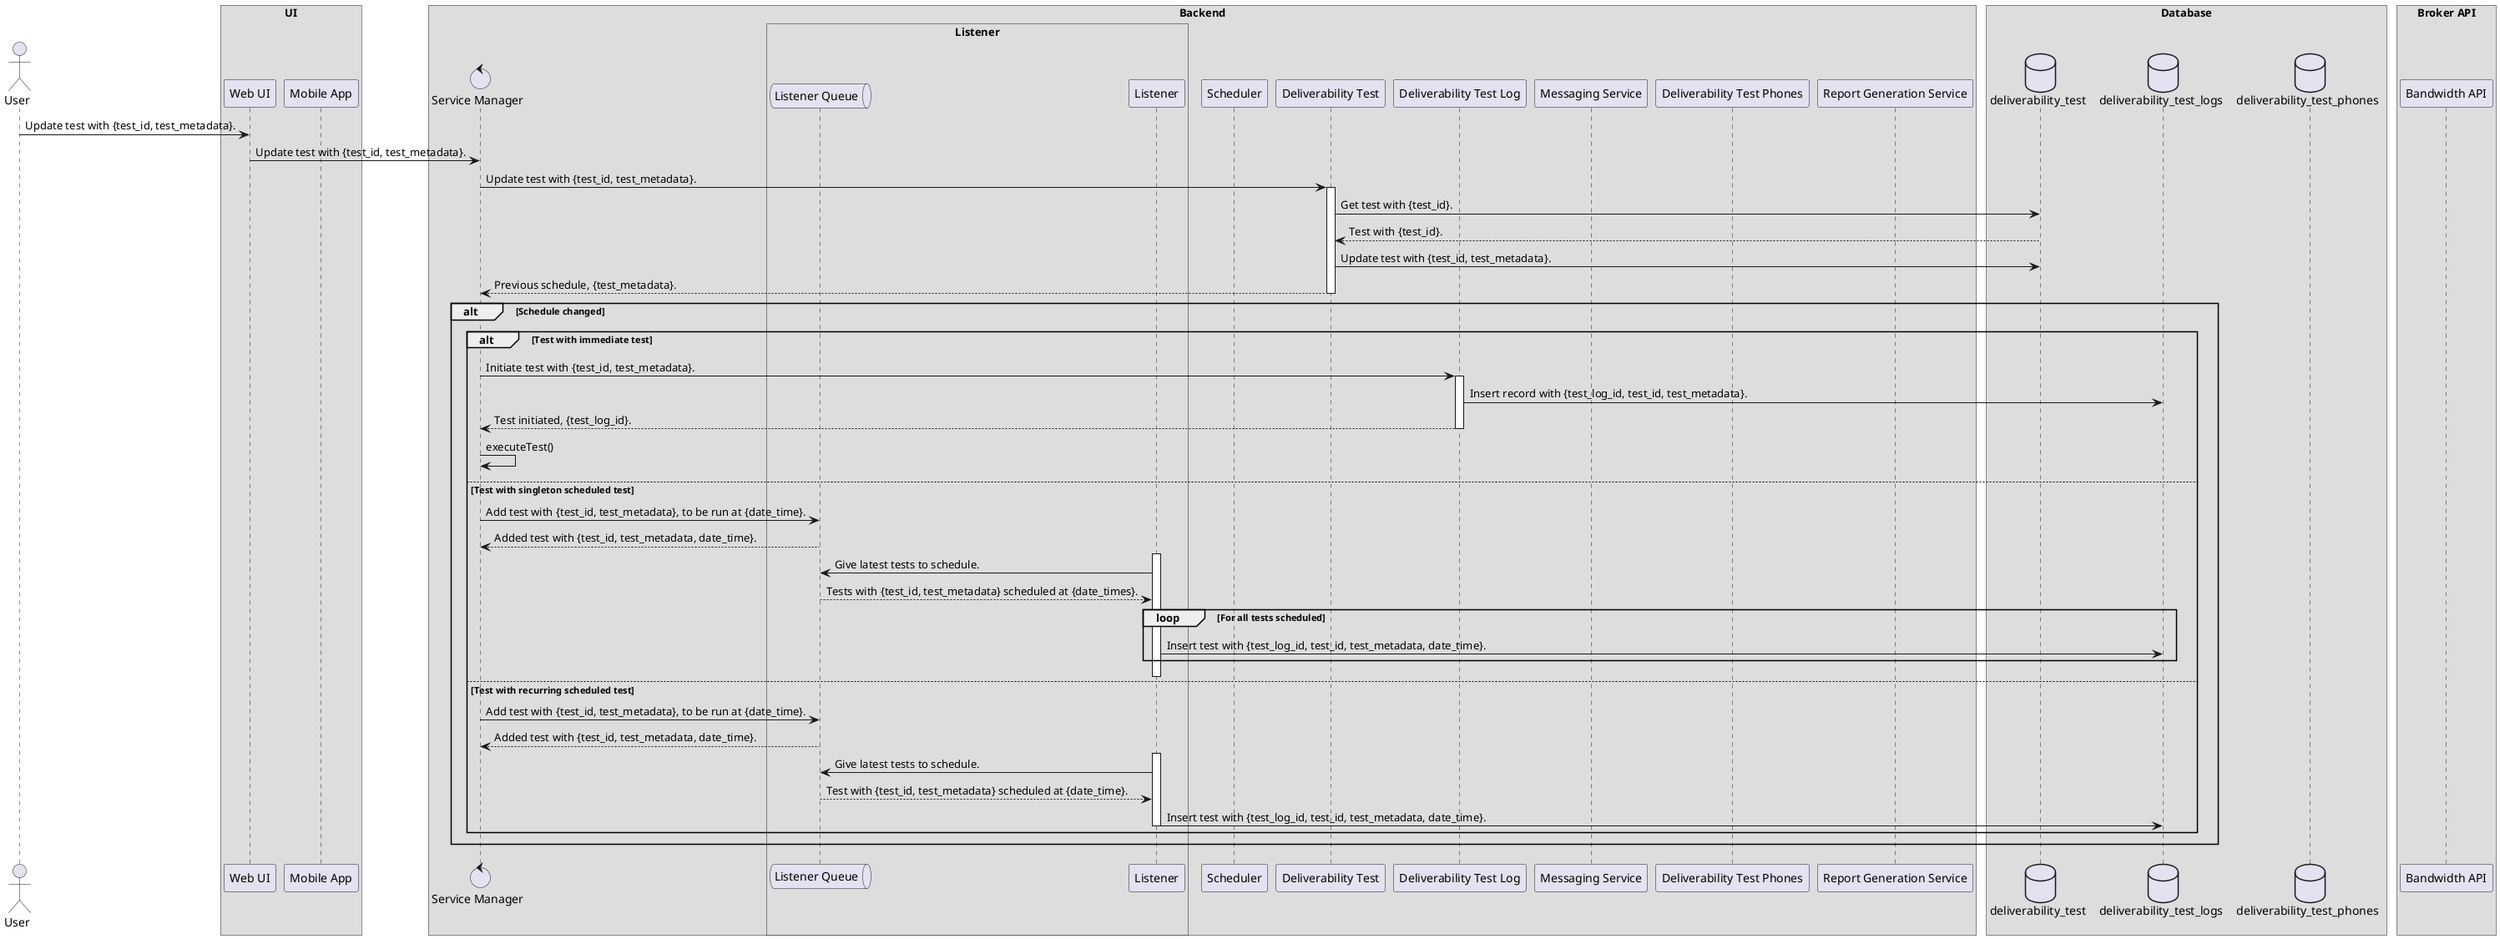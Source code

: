 @startuml
!pragma teoz true
/'Defines the protocol when a user updates a test. Three different implementations are shown, witht'/
/'author: Luvai Cutlerywala <luvaidc@gmail.com>'/

/'Define the actors and participants.'/
actor User as user

box UI
    participant "Web UI" as web_ui
    participant "Mobile App" as mobile_app
end box

box Backend
    control "Service Manager" as service_manager

    box Listener
        queue "Listener Queue" as listener_queue
        participant "Listener" as listener
    end box

    participant "Scheduler" as scheduler
    participant "Deliverability Test" as deliverability_test
    participant "Deliverability Test Log" as deliverability_test_log
    participant "Messaging Service" as messenger
    participant "Deliverability Test Phones" as deliverability_test_phones
    participant "Report Generation Service" as report_generator
end box

box Database
    database deliverability_test as dt
    database deliverability_test_logs as dtl
    database deliverability_test_phones as dtp
end box

box "Broker API"
    participant "Bandwidth API" as broker_api
end box

user -> web_ui: Update test with {test_id, test_metadata}.
web_ui -> service_manager: Update test with {test_id, test_metadata}.
service_manager -> deliverability_test: Update test with {test_id, test_metadata}.
activate deliverability_test
deliverability_test -> dt: Get test with {test_id}.
dt --> deliverability_test: Test with {test_id}.
deliverability_test -> dt: Update test with {test_id, test_metadata}.
deliverability_test --> service_manager: Previous schedule, {test_metadata}.
deactivate deliverability_test
alt Schedule changed
    alt Test with immediate test
        service_manager -> deliverability_test_log: Initiate test with {test_id, test_metadata}.
        activate deliverability_test_log
        deliverability_test_log -> dtl: Insert record with {test_log_id, test_id, test_metadata}.
        deliverability_test_log --> service_manager: Test initiated, {test_log_id}.
        deactivate deliverability_test_log
        service_manager -> service_manager: executeTest()
    else Test with singleton scheduled test
        service_manager -> listener_queue: Add test with {test_id, test_metadata}, to be run at {date_time}.
        listener_queue --> service_manager: Added test with {test_id, test_metadata, date_time}.
        activate listener
        listener -> listener_queue: Give latest tests to schedule.
        listener_queue --> listener: Tests with {test_id, test_metadata} scheduled at {date_times}.
        loop For all tests scheduled
            listener -> dtl: Insert test with {test_log_id, test_id, test_metadata, date_time}.
        end
        deactivate listener
    else Test with recurring scheduled test
        service_manager -> listener_queue: Add test with {test_id, test_metadata}, to be run at {date_time}.
        listener_queue --> service_manager: Added test with {test_id, test_metadata, date_time}.
        activate listener
        listener -> listener_queue: Give latest tests to schedule.
        listener_queue --> listener: Test with {test_id, test_metadata} scheduled at {date_time}.
        listener -> dtl: Insert test with {test_log_id, test_id, test_metadata, date_time}.
        deactivate listener
    end
end
@enduml